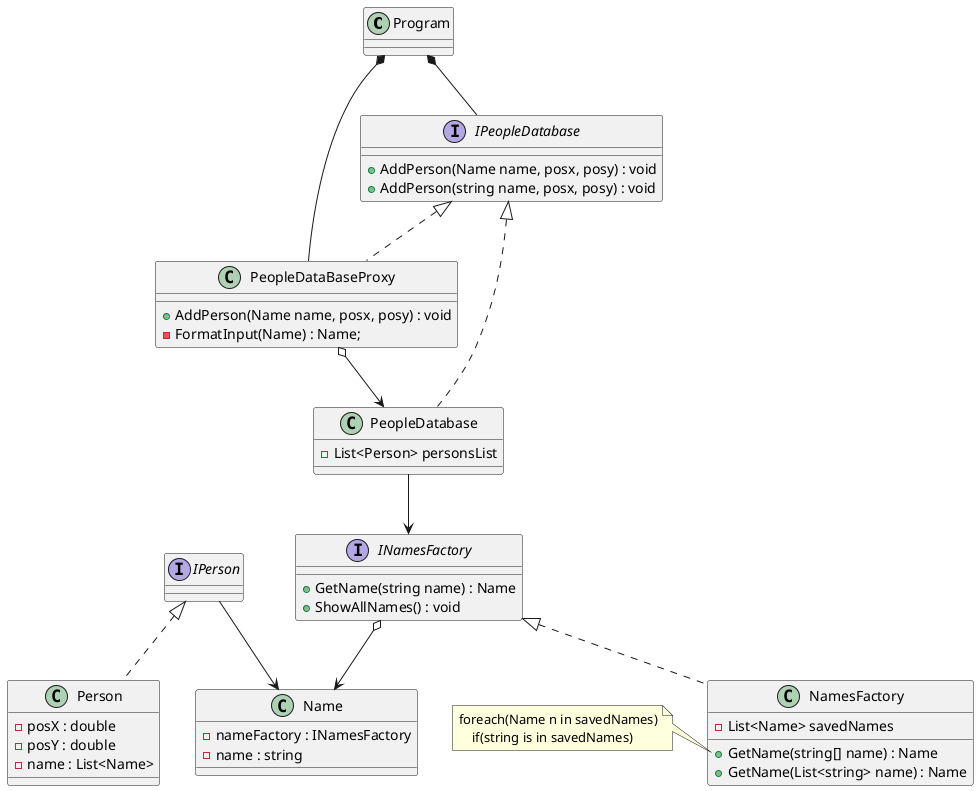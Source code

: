 @startuml
'https://plantuml.com/object-diagram

class Program
{

}

interface IPeopleDatabase
{
    + AddPerson(Name name, posx, posy) : void
    + AddPerson(string name, posx, posy) : void

}

class PeopleDataBaseProxy implements IPeopleDatabase
{
    + AddPerson(Name name, posx, posy) : void
    - FormatInput(Name) : Name;
}

class PeopleDatabase implements IPeopleDatabase
{
    - List<Person> personsList
}

interface IPerson
{
}

class Person implements IPerson
{
    - posX : double
    - posY : double
    - name : List<Name>
}


interface INamesFactory
{
    + GetName(string name) : Name
    + ShowAllNames() : void
}

class NamesFactory implements INamesFactory
{
    - List<Name> savedNames

    + GetName(string[] name) : Name
    + GetName(List<string> name) : Name

}

note left of NamesFactory::GetName
    foreach(Name n in savedNames)
        if(string is in savedNames)
end note



class Name
{
    - nameFactory : INamesFactory
    - name : string
}


Program  *-- IPeopleDatabase
Program  *-- PeopleDataBaseProxy

PeopleDataBaseProxy o--> PeopleDatabase
PeopleDatabase --> INamesFactory


INamesFactory o--> Name
IPerson --> Name






@enduml
